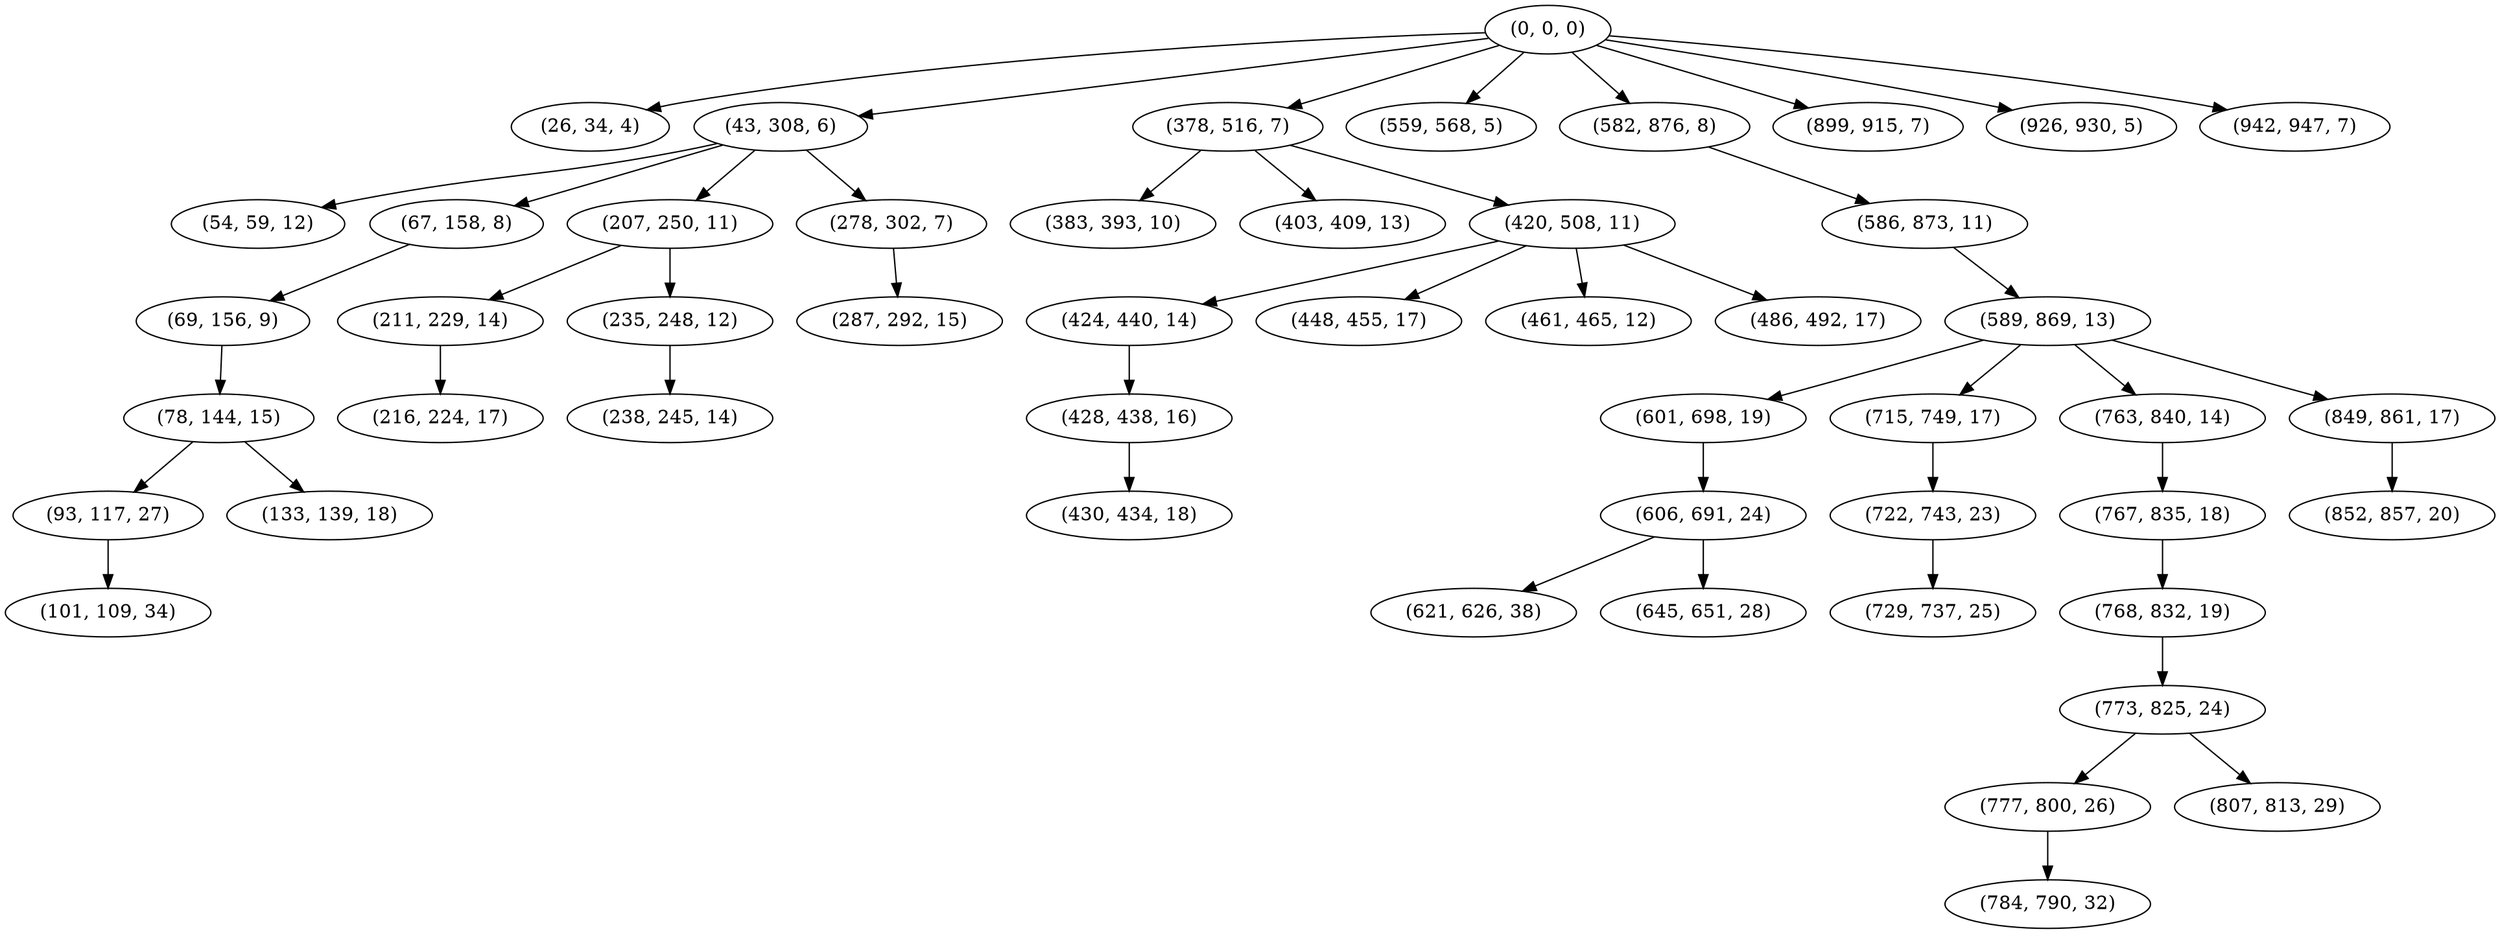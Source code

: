 digraph tree {
    "(0, 0, 0)";
    "(26, 34, 4)";
    "(43, 308, 6)";
    "(54, 59, 12)";
    "(67, 158, 8)";
    "(69, 156, 9)";
    "(78, 144, 15)";
    "(93, 117, 27)";
    "(101, 109, 34)";
    "(133, 139, 18)";
    "(207, 250, 11)";
    "(211, 229, 14)";
    "(216, 224, 17)";
    "(235, 248, 12)";
    "(238, 245, 14)";
    "(278, 302, 7)";
    "(287, 292, 15)";
    "(378, 516, 7)";
    "(383, 393, 10)";
    "(403, 409, 13)";
    "(420, 508, 11)";
    "(424, 440, 14)";
    "(428, 438, 16)";
    "(430, 434, 18)";
    "(448, 455, 17)";
    "(461, 465, 12)";
    "(486, 492, 17)";
    "(559, 568, 5)";
    "(582, 876, 8)";
    "(586, 873, 11)";
    "(589, 869, 13)";
    "(601, 698, 19)";
    "(606, 691, 24)";
    "(621, 626, 38)";
    "(645, 651, 28)";
    "(715, 749, 17)";
    "(722, 743, 23)";
    "(729, 737, 25)";
    "(763, 840, 14)";
    "(767, 835, 18)";
    "(768, 832, 19)";
    "(773, 825, 24)";
    "(777, 800, 26)";
    "(784, 790, 32)";
    "(807, 813, 29)";
    "(849, 861, 17)";
    "(852, 857, 20)";
    "(899, 915, 7)";
    "(926, 930, 5)";
    "(942, 947, 7)";
    "(0, 0, 0)" -> "(26, 34, 4)";
    "(0, 0, 0)" -> "(43, 308, 6)";
    "(0, 0, 0)" -> "(378, 516, 7)";
    "(0, 0, 0)" -> "(559, 568, 5)";
    "(0, 0, 0)" -> "(582, 876, 8)";
    "(0, 0, 0)" -> "(899, 915, 7)";
    "(0, 0, 0)" -> "(926, 930, 5)";
    "(0, 0, 0)" -> "(942, 947, 7)";
    "(43, 308, 6)" -> "(54, 59, 12)";
    "(43, 308, 6)" -> "(67, 158, 8)";
    "(43, 308, 6)" -> "(207, 250, 11)";
    "(43, 308, 6)" -> "(278, 302, 7)";
    "(67, 158, 8)" -> "(69, 156, 9)";
    "(69, 156, 9)" -> "(78, 144, 15)";
    "(78, 144, 15)" -> "(93, 117, 27)";
    "(78, 144, 15)" -> "(133, 139, 18)";
    "(93, 117, 27)" -> "(101, 109, 34)";
    "(207, 250, 11)" -> "(211, 229, 14)";
    "(207, 250, 11)" -> "(235, 248, 12)";
    "(211, 229, 14)" -> "(216, 224, 17)";
    "(235, 248, 12)" -> "(238, 245, 14)";
    "(278, 302, 7)" -> "(287, 292, 15)";
    "(378, 516, 7)" -> "(383, 393, 10)";
    "(378, 516, 7)" -> "(403, 409, 13)";
    "(378, 516, 7)" -> "(420, 508, 11)";
    "(420, 508, 11)" -> "(424, 440, 14)";
    "(420, 508, 11)" -> "(448, 455, 17)";
    "(420, 508, 11)" -> "(461, 465, 12)";
    "(420, 508, 11)" -> "(486, 492, 17)";
    "(424, 440, 14)" -> "(428, 438, 16)";
    "(428, 438, 16)" -> "(430, 434, 18)";
    "(582, 876, 8)" -> "(586, 873, 11)";
    "(586, 873, 11)" -> "(589, 869, 13)";
    "(589, 869, 13)" -> "(601, 698, 19)";
    "(589, 869, 13)" -> "(715, 749, 17)";
    "(589, 869, 13)" -> "(763, 840, 14)";
    "(589, 869, 13)" -> "(849, 861, 17)";
    "(601, 698, 19)" -> "(606, 691, 24)";
    "(606, 691, 24)" -> "(621, 626, 38)";
    "(606, 691, 24)" -> "(645, 651, 28)";
    "(715, 749, 17)" -> "(722, 743, 23)";
    "(722, 743, 23)" -> "(729, 737, 25)";
    "(763, 840, 14)" -> "(767, 835, 18)";
    "(767, 835, 18)" -> "(768, 832, 19)";
    "(768, 832, 19)" -> "(773, 825, 24)";
    "(773, 825, 24)" -> "(777, 800, 26)";
    "(773, 825, 24)" -> "(807, 813, 29)";
    "(777, 800, 26)" -> "(784, 790, 32)";
    "(849, 861, 17)" -> "(852, 857, 20)";
}

